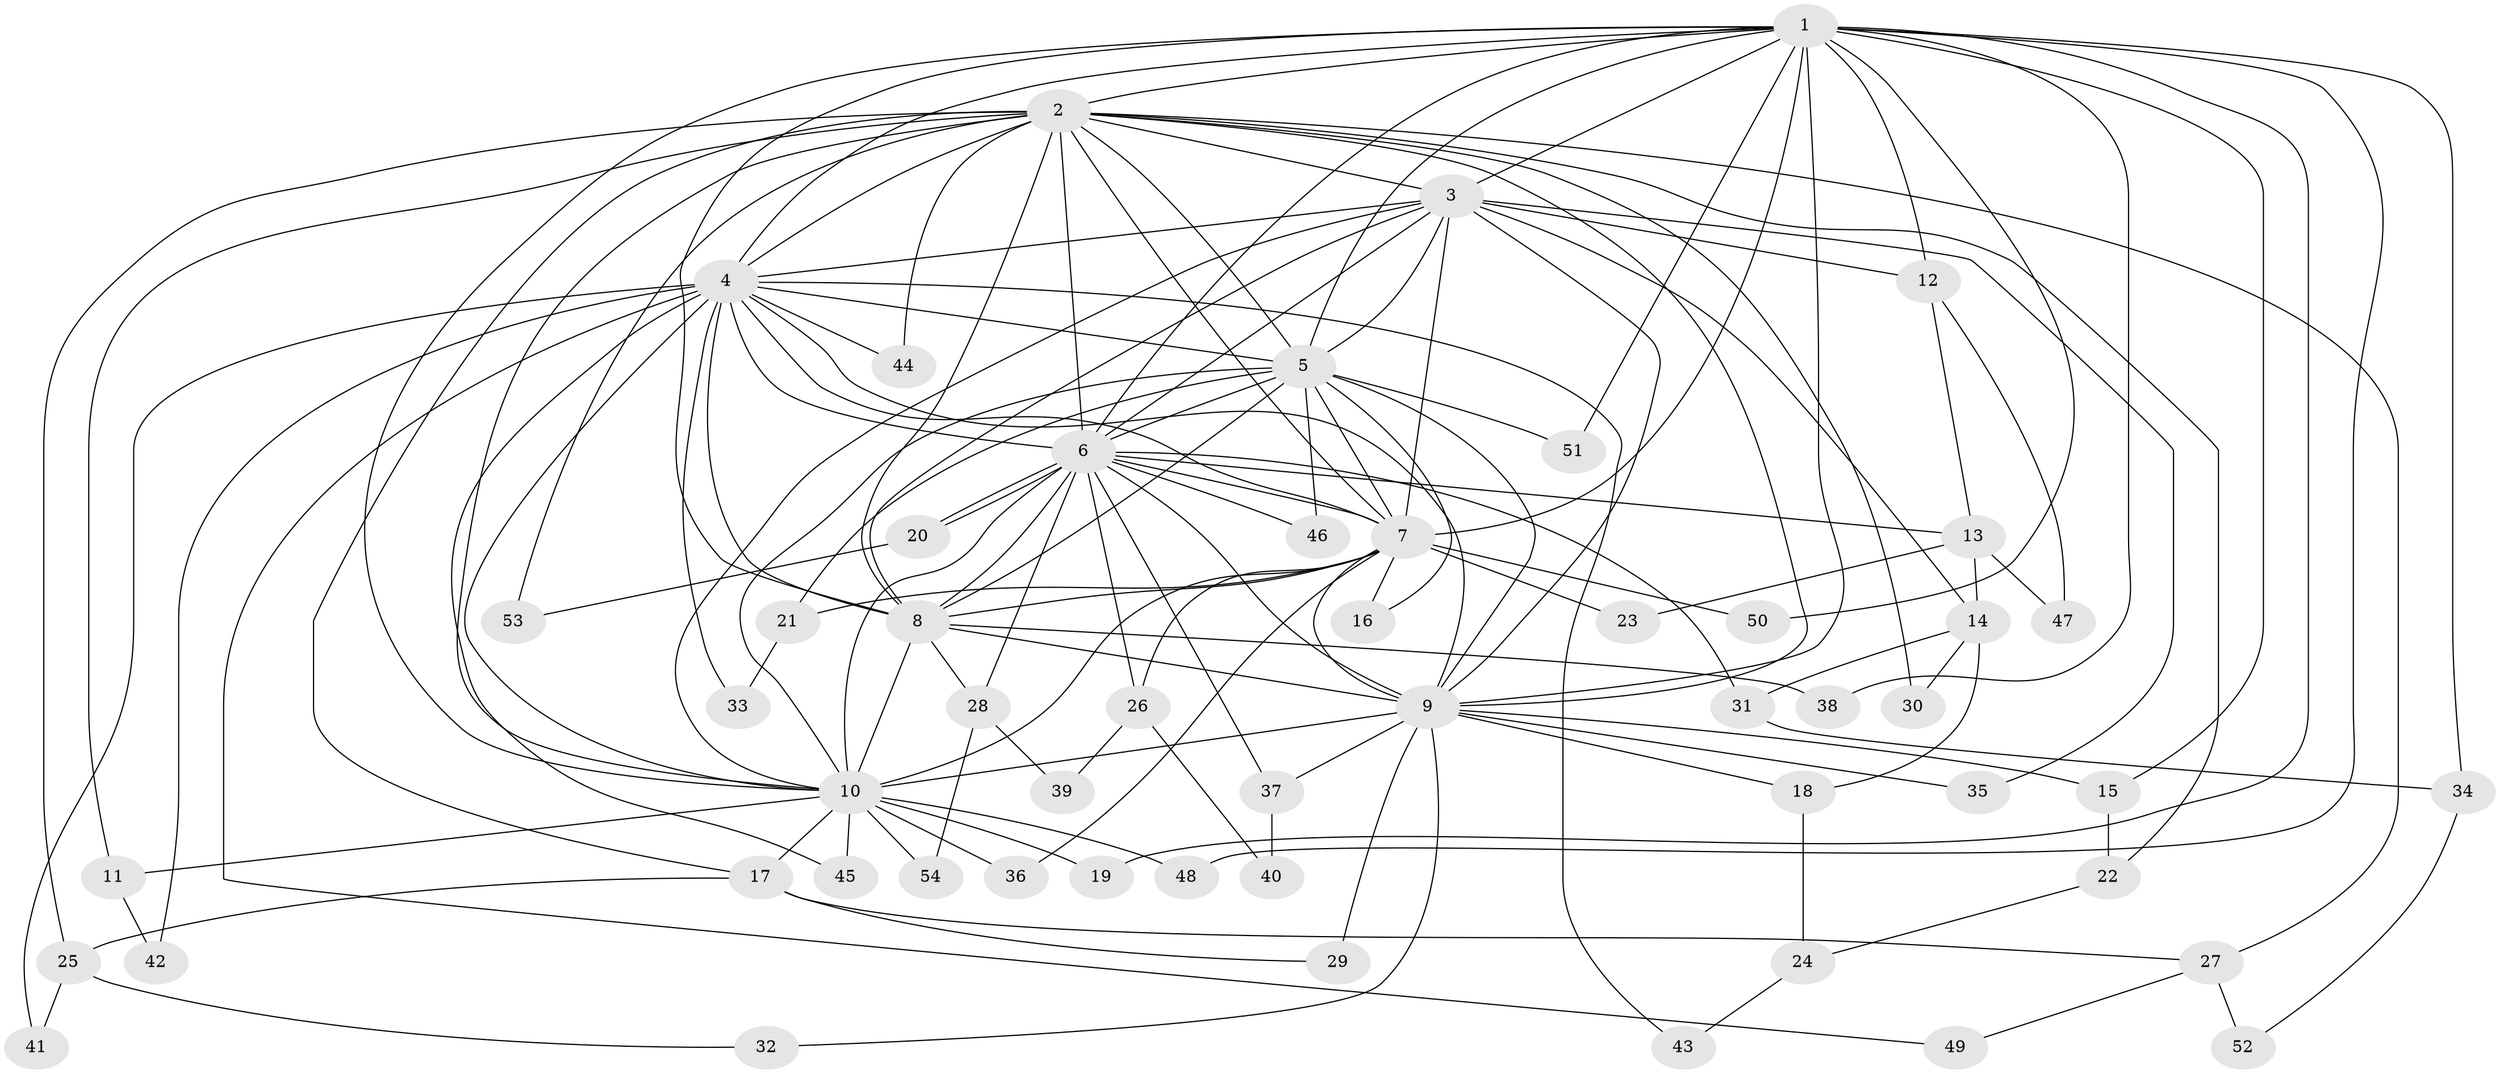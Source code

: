 // coarse degree distribution, {18: 0.05263157894736842, 17: 0.02631578947368421, 9: 0.02631578947368421, 10: 0.02631578947368421, 8: 0.02631578947368421, 12: 0.02631578947368421, 3: 0.18421052631578946, 7: 0.02631578947368421, 2: 0.5263157894736842, 6: 0.02631578947368421, 4: 0.05263157894736842}
// Generated by graph-tools (version 1.1) at 2025/23/03/03/25 07:23:44]
// undirected, 54 vertices, 133 edges
graph export_dot {
graph [start="1"]
  node [color=gray90,style=filled];
  1;
  2;
  3;
  4;
  5;
  6;
  7;
  8;
  9;
  10;
  11;
  12;
  13;
  14;
  15;
  16;
  17;
  18;
  19;
  20;
  21;
  22;
  23;
  24;
  25;
  26;
  27;
  28;
  29;
  30;
  31;
  32;
  33;
  34;
  35;
  36;
  37;
  38;
  39;
  40;
  41;
  42;
  43;
  44;
  45;
  46;
  47;
  48;
  49;
  50;
  51;
  52;
  53;
  54;
  1 -- 2;
  1 -- 3;
  1 -- 4;
  1 -- 5;
  1 -- 6;
  1 -- 7;
  1 -- 8;
  1 -- 9;
  1 -- 10;
  1 -- 12;
  1 -- 15;
  1 -- 19;
  1 -- 34;
  1 -- 38;
  1 -- 48;
  1 -- 50;
  1 -- 51;
  2 -- 3;
  2 -- 4;
  2 -- 5;
  2 -- 6;
  2 -- 7;
  2 -- 8;
  2 -- 9;
  2 -- 10;
  2 -- 11;
  2 -- 17;
  2 -- 22;
  2 -- 25;
  2 -- 27;
  2 -- 30;
  2 -- 44;
  2 -- 53;
  3 -- 4;
  3 -- 5;
  3 -- 6;
  3 -- 7;
  3 -- 8;
  3 -- 9;
  3 -- 10;
  3 -- 12;
  3 -- 14;
  3 -- 35;
  4 -- 5;
  4 -- 6;
  4 -- 7;
  4 -- 8;
  4 -- 9;
  4 -- 10;
  4 -- 33;
  4 -- 41;
  4 -- 42;
  4 -- 43;
  4 -- 44;
  4 -- 45;
  4 -- 49;
  5 -- 6;
  5 -- 7;
  5 -- 8;
  5 -- 9;
  5 -- 10;
  5 -- 16;
  5 -- 21;
  5 -- 46;
  5 -- 51;
  6 -- 7;
  6 -- 8;
  6 -- 9;
  6 -- 10;
  6 -- 13;
  6 -- 20;
  6 -- 20;
  6 -- 26;
  6 -- 28;
  6 -- 31;
  6 -- 37;
  6 -- 46;
  7 -- 8;
  7 -- 9;
  7 -- 10;
  7 -- 16;
  7 -- 21;
  7 -- 23;
  7 -- 26;
  7 -- 36;
  7 -- 50;
  8 -- 9;
  8 -- 10;
  8 -- 28;
  8 -- 38;
  9 -- 10;
  9 -- 15;
  9 -- 18;
  9 -- 29;
  9 -- 32;
  9 -- 35;
  9 -- 37;
  10 -- 11;
  10 -- 17;
  10 -- 19;
  10 -- 36;
  10 -- 45;
  10 -- 48;
  10 -- 54;
  11 -- 42;
  12 -- 13;
  12 -- 47;
  13 -- 14;
  13 -- 23;
  13 -- 47;
  14 -- 18;
  14 -- 30;
  14 -- 31;
  15 -- 22;
  17 -- 25;
  17 -- 27;
  17 -- 29;
  18 -- 24;
  20 -- 53;
  21 -- 33;
  22 -- 24;
  24 -- 43;
  25 -- 32;
  25 -- 41;
  26 -- 39;
  26 -- 40;
  27 -- 49;
  27 -- 52;
  28 -- 39;
  28 -- 54;
  31 -- 34;
  34 -- 52;
  37 -- 40;
}
